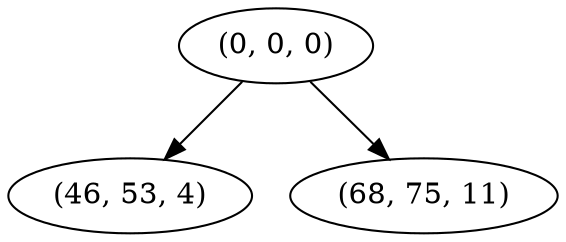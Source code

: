 digraph tree {
    "(0, 0, 0)";
    "(46, 53, 4)";
    "(68, 75, 11)";
    "(0, 0, 0)" -> "(46, 53, 4)";
    "(0, 0, 0)" -> "(68, 75, 11)";
}
